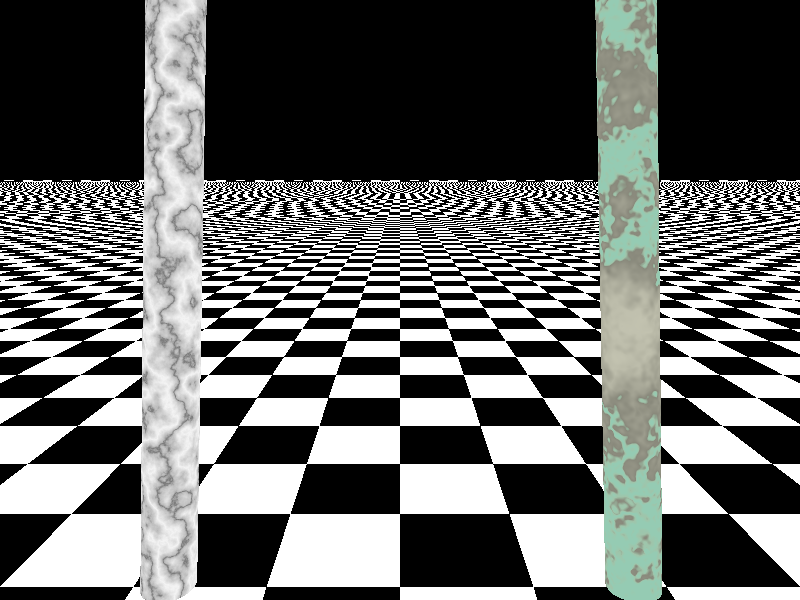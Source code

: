 // =====================================================
// Commented Scene including a pigmented plane with   
// - a light source                                    
// - differently textured primitives (columns).        
// =====================================================
               
// The include files contain pre-defined scene elements               
#include "colors.inc"    
#include "stones.inc" 
#include "textures.inc"   

// Defining Background Color
background { 
    color Black 
}

// Defining Camera Coordinates
camera {
    location <0, 2, -3>
    look_at  <0, 1, 2>
}

// Defining a Plane
plane {
    <0, 1, 0>, -1 // Defining location of plane
    pigment       // Defining a pigment
    {   
        checker color Black, color White // Defining pigment colors
    }
}

// Defining Light Source
light_source {
    <2, 4, -3> color White // Defining color and location
}

// Right side pillar
cylinder {
    <1.75, 0, 1>,         // Center of one end
    <1, 17, 3>,           // Center of other end
    0.2                   // Radius
    open                  // Remove end caps
    texture {             // Defining texture
        T_Stone25 scale 4 // Scaling cylinder to larger size
    }
    translate <0, -1, 0>  // Translating cylinder down
}

// Left side pillar
cylinder {
    <-1.75, -0.22, 1>,    // Center of one end
    <-1, 17, 3>,          // Center of other end
    0.2                   // Radius
    open                  // Remove end caps
    pigment {             // Defining pigment
        White_Marble scale 0.25 // Scaling
    }
    translate <0, -1, 0>  // Translating cylinder down
}

